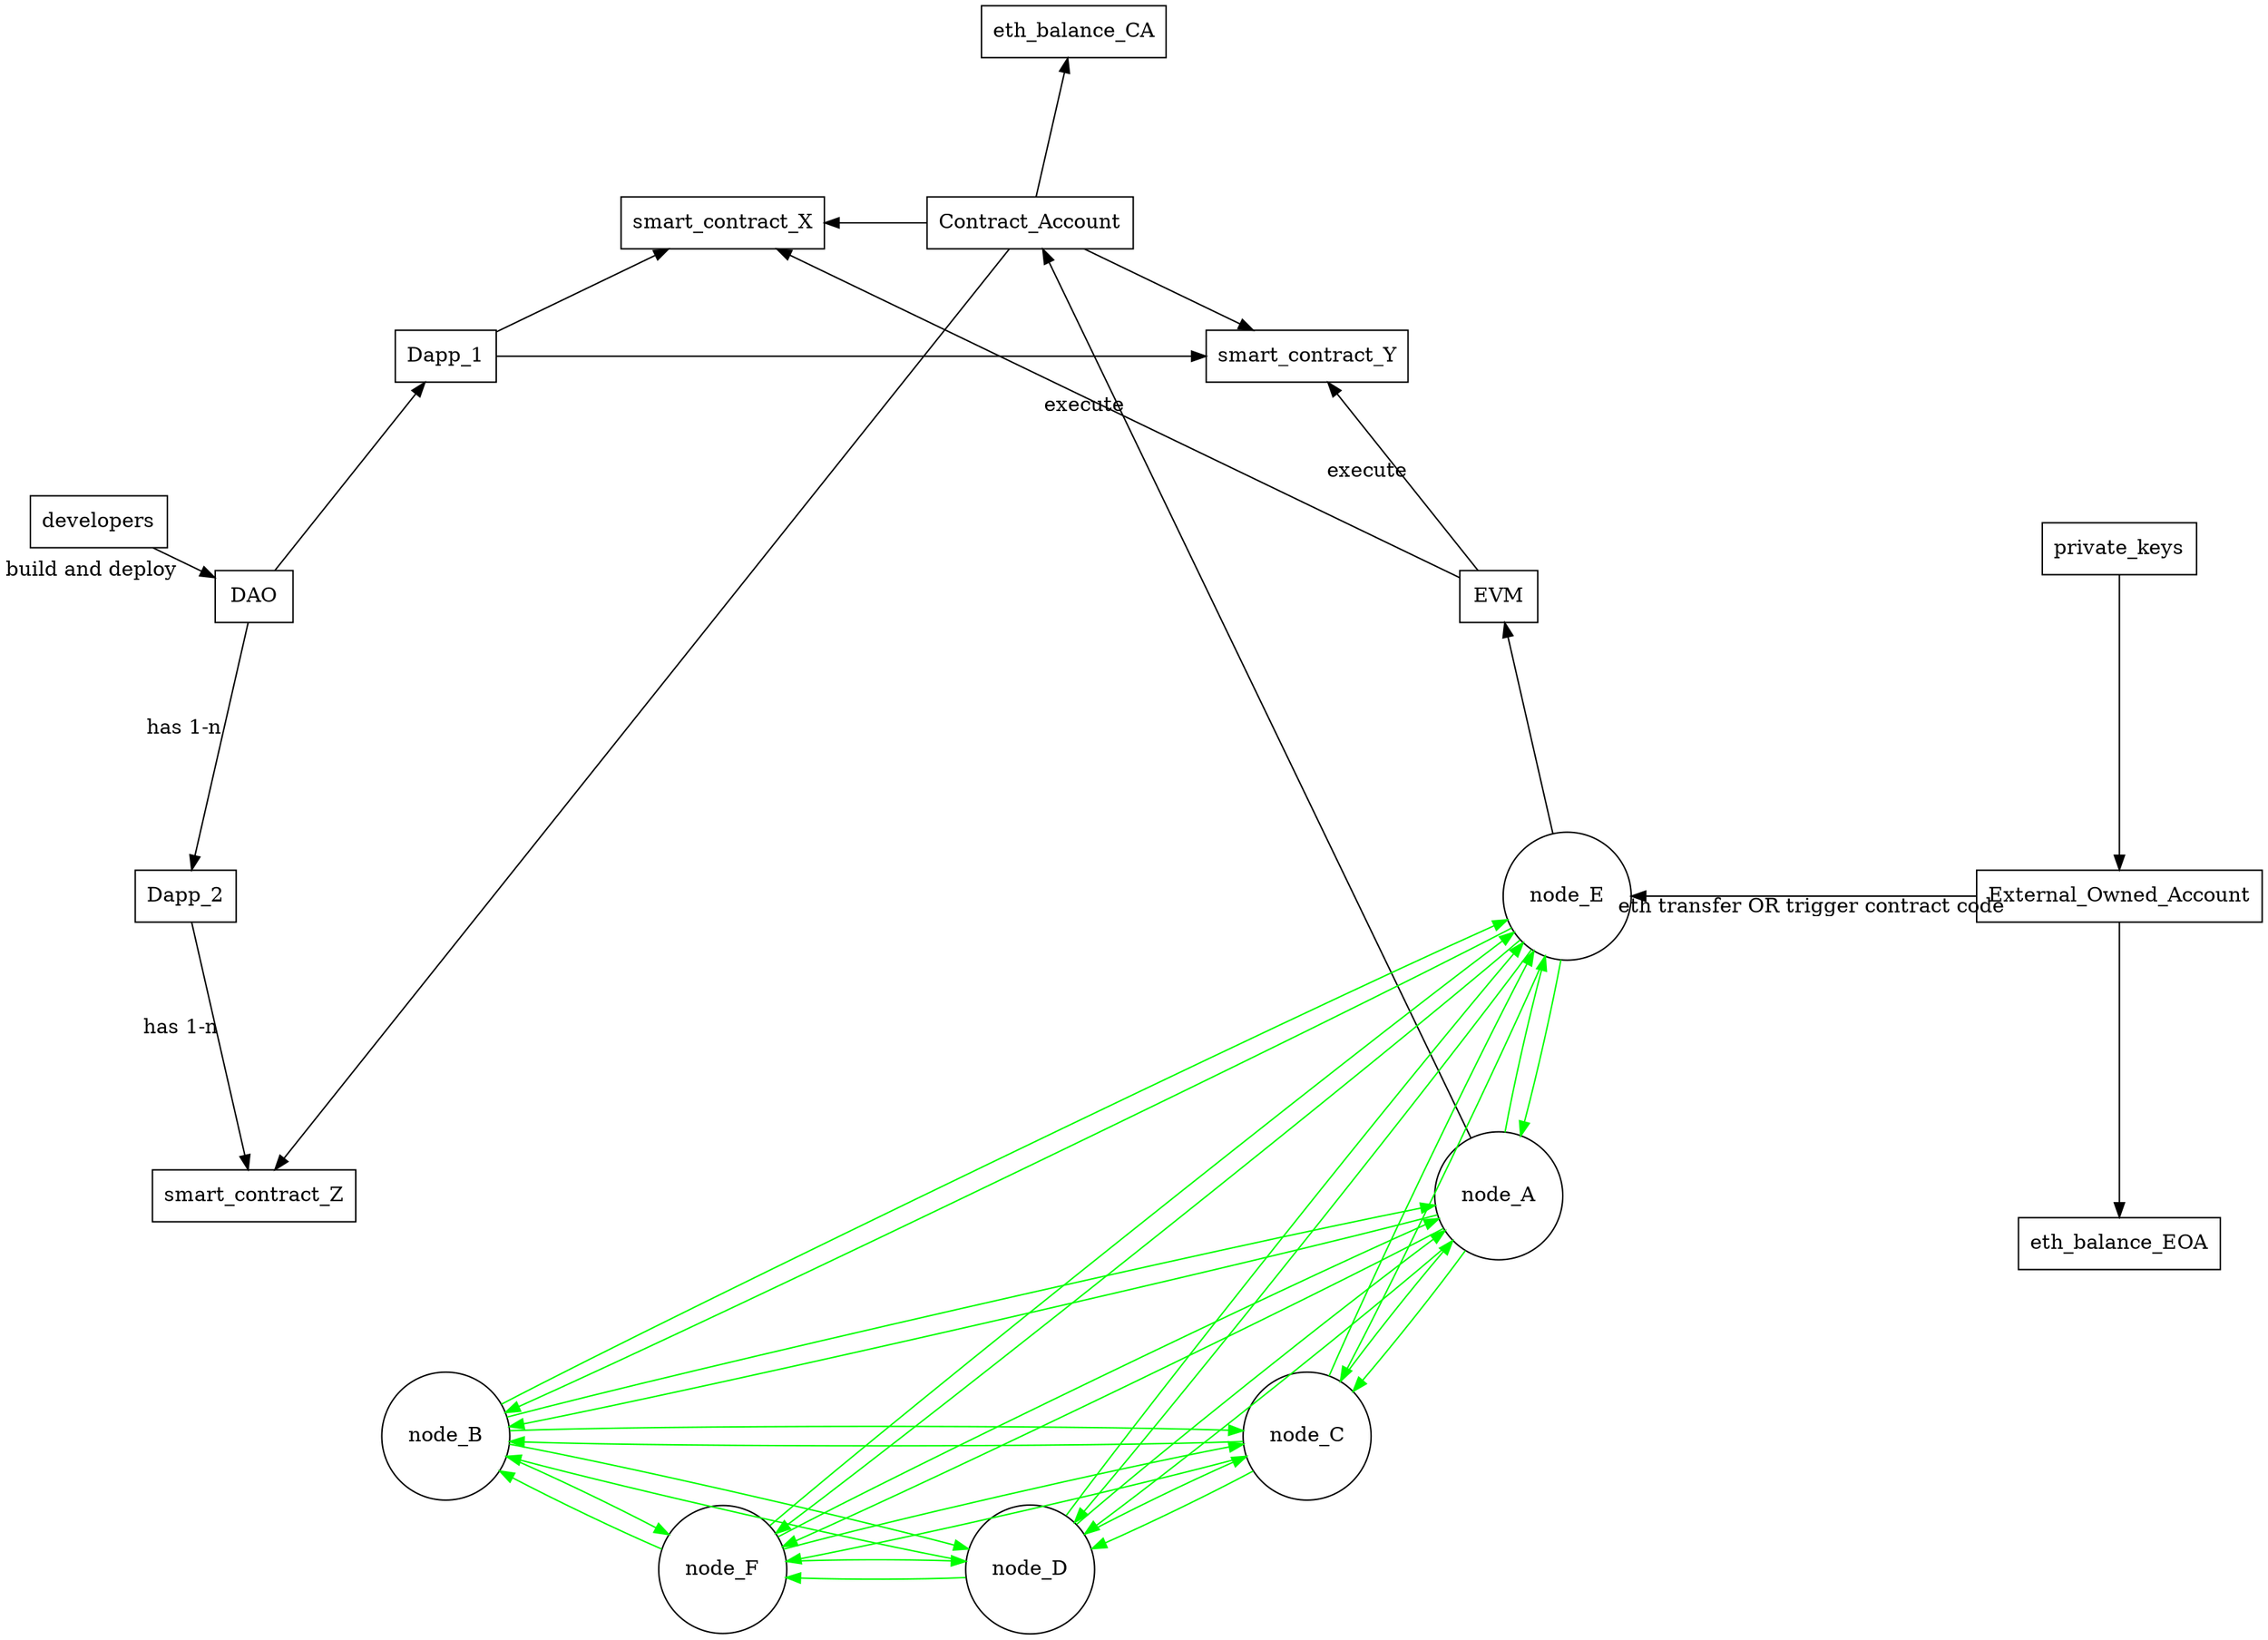 digraph ethereum {

  layout="circo";
  node [shape = circle];

  node_A -> node_B [color="green"];
  node_A -> node_C [color="green"];
  node_A -> node_D [color="green"];
  node_A -> node_E [color="green"];
  node_A -> node_F [color="green"];

  node_B -> node_A [color="green"];
  node_B -> node_C [color="green"];
  node_B -> node_D [color="green"];
  node_B -> node_E [color="green"];
  node_B -> node_F [color="green"];

  node_C -> node_A [color="green"];
  node_C -> node_B [color="green"];
  node_C -> node_D [color="green"];
  node_C -> node_E [color="green"];
  node_C -> node_F [color="green"];

  node_D -> node_A [color="green"];
  node_D -> node_B [color="green"];
  node_D -> node_C [color="green"];
  node_D -> node_E [color="green"];
  node_D -> node_F [color="green"];

  node_E -> node_A [color="green"];
  node_E -> node_B [color="green"];
  node_E -> node_C [color="green"];
  node_E -> node_D [color="green"];
  node_E -> node_F [color="green"];

  node_F -> node_A [color="green"];
  node_F -> node_B [color="green"];
  node_F -> node_C [color="green"];
  node_F -> node_D [color="green"];
  node_F -> node_E [color="green"];

  rankdir=LR;
  subgraph components_by_node {

  layout="dot";
  node [shape = box];

    node_E -> EVM;
    EVM -> smart_contract_X [label="execute"];
    EVM -> smart_contract_Y [label="execute"];
    node_A -> Contract_Account;
    #node_E -> External_Owned_Account;
    Contract_Account -> eth_balance_CA;
    Contract_Account -> smart_contract_X;
    Contract_Account -> smart_contract_Y;
    Contract_Account -> smart_contract_Z;
    External_Owned_Account -> eth_balance_EOA;
    External_Owned_Account -> node_E [label="eth transfer OR trigger contract code"];

    #Abstract objects

    developers -> DAO [label="build and deploy"];
    DAO -> Dapp_1;
    DAO -> Dapp_2 [label="has 1-n"];
    Dapp_1 -> smart_contract_X;
    Dapp_1 -> smart_contract_Y;
    Dapp_2 -> smart_contract_Z [label="has 1-n"];

    private_keys -> External_Owned_Account;


  }

}
